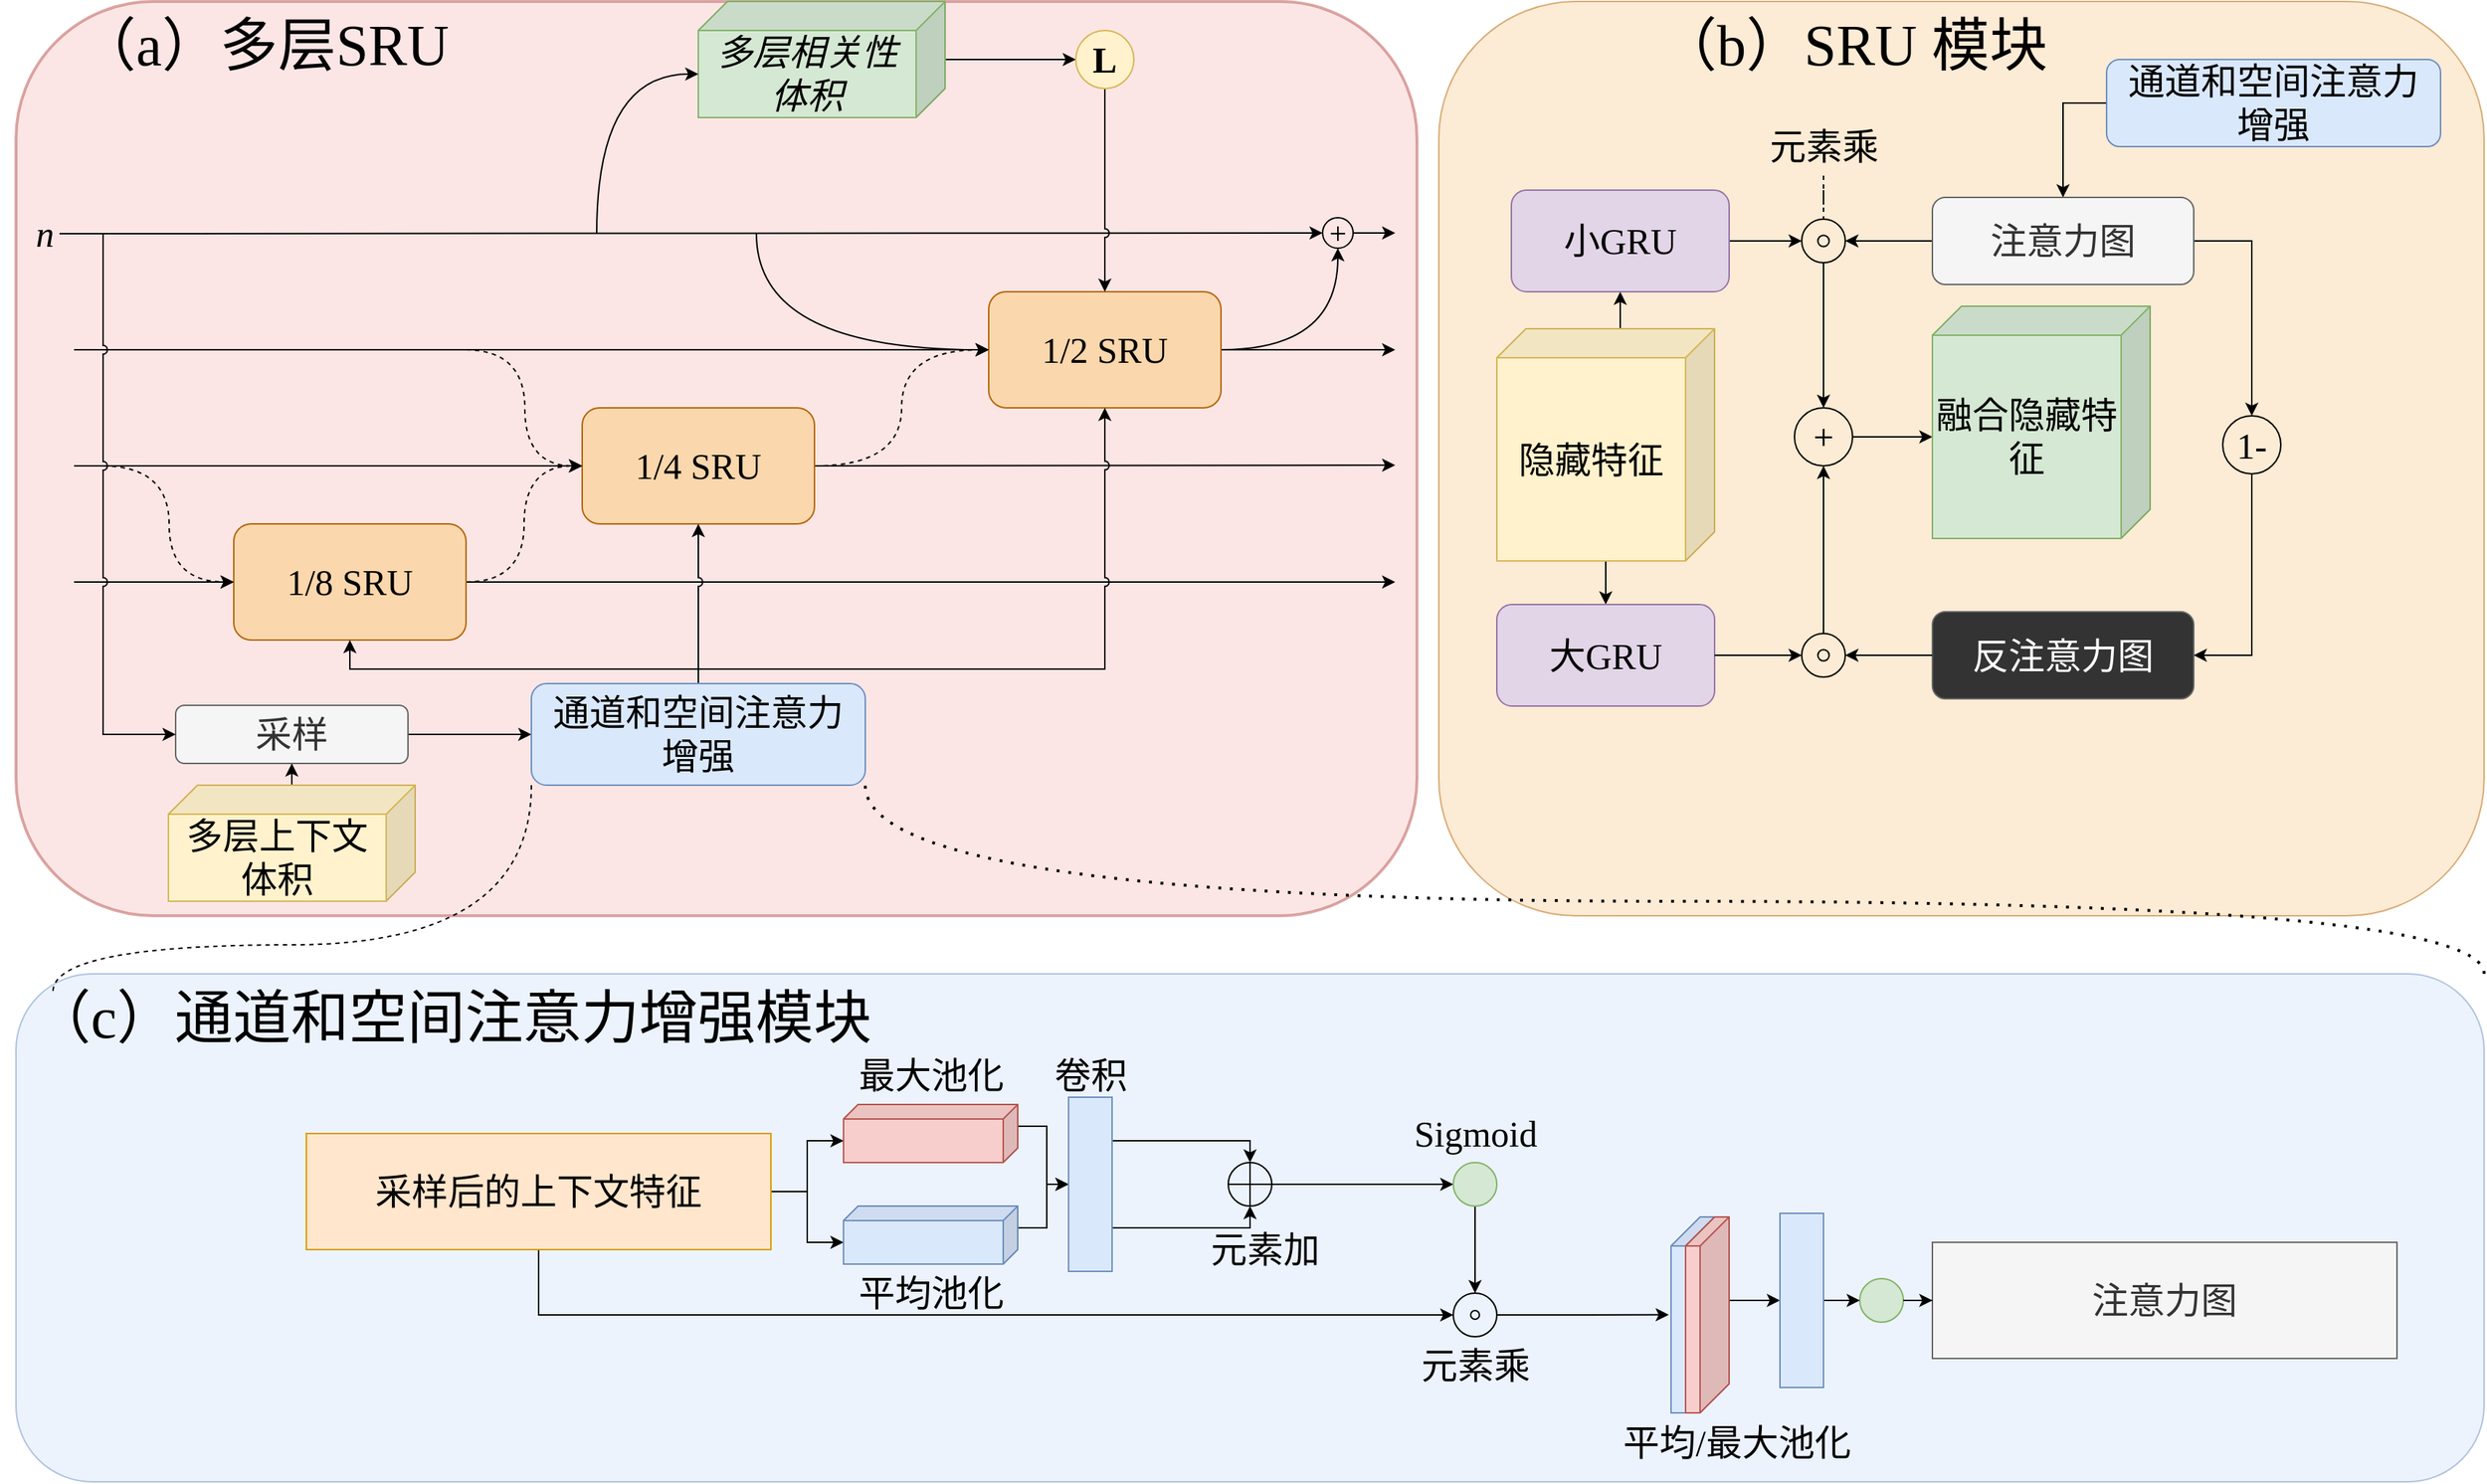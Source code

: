 <mxfile version="26.1.1">
  <diagram name="第 1 页" id="QD8qSTmVVMOeYqs7AV6D">
    <mxGraphModel dx="3462" dy="1873" grid="1" gridSize="10" guides="1" tooltips="1" connect="1" arrows="1" fold="1" page="1" pageScale="1" pageWidth="1600" pageHeight="900" math="0" shadow="0">
      <root>
        <mxCell id="0" />
        <mxCell id="1" parent="0" />
        <mxCell id="DZleaNprDOncaDR-BEbG-37" value="" style="rounded=1;whiteSpace=wrap;html=1;fillColor=#dae8fc;strokeColor=#6c8ebf;fontSize=25;fontFamily=Times New Roman;opacity=50;" vertex="1" parent="1">
          <mxGeometry x="10" y="780" width="1700" height="350" as="geometry" />
        </mxCell>
        <mxCell id="bt093QUSq3RrnNc85Kus-90" value="" style="rounded=1;whiteSpace=wrap;html=1;fontSize=25;fillColor=#fad7ac;strokeColor=#b46504;fontFamily=Times New Roman;opacity=50;" parent="1" vertex="1">
          <mxGeometry x="990" y="110" width="720" height="630" as="geometry" />
        </mxCell>
        <mxCell id="bt093QUSq3RrnNc85Kus-46" value="" style="rounded=1;whiteSpace=wrap;html=1;fillColor=#f8cecc;strokeColor=#b85450;shadow=0;strokeWidth=2;opacity=50;" parent="1" vertex="1">
          <mxGeometry x="10" y="110" width="965" height="630" as="geometry" />
        </mxCell>
        <mxCell id="bt093QUSq3RrnNc85Kus-25" style="edgeStyle=orthogonalEdgeStyle;rounded=0;orthogonalLoop=1;jettySize=auto;html=1;exitX=1;exitY=0.5;exitDx=0;exitDy=0;curved=1;" parent="1" source="bt093QUSq3RrnNc85Kus-2" target="bt093QUSq3RrnNc85Kus-24" edge="1">
          <mxGeometry relative="1" as="geometry" />
        </mxCell>
        <mxCell id="bt093QUSq3RrnNc85Kus-26" style="edgeStyle=orthogonalEdgeStyle;rounded=0;orthogonalLoop=1;jettySize=auto;html=1;" parent="1" source="bt093QUSq3RrnNc85Kus-2" edge="1">
          <mxGeometry relative="1" as="geometry">
            <mxPoint x="960" y="350" as="targetPoint" />
          </mxGeometry>
        </mxCell>
        <mxCell id="bt093QUSq3RrnNc85Kus-2" value="1/2 SRU" style="rounded=1;whiteSpace=wrap;html=1;fontSize=25;fillColor=#fad7ac;strokeColor=#b46504;fontFamily=Times New Roman;" parent="1" vertex="1">
          <mxGeometry x="680" y="310" width="160" height="80" as="geometry" />
        </mxCell>
        <mxCell id="bt093QUSq3RrnNc85Kus-3" value="" style="endArrow=classic;html=1;rounded=0;entryX=0;entryY=0.5;entryDx=0;entryDy=0;exitX=1;exitY=0.5;exitDx=0;exitDy=0;" parent="1" source="bt093QUSq3RrnNc85Kus-15" target="bt093QUSq3RrnNc85Kus-2" edge="1">
          <mxGeometry width="50" height="50" relative="1" as="geometry">
            <mxPoint y="390" as="sourcePoint" />
            <mxPoint x="40" y="370" as="targetPoint" />
          </mxGeometry>
        </mxCell>
        <mxCell id="bt093QUSq3RrnNc85Kus-19" style="edgeStyle=orthogonalEdgeStyle;rounded=0;orthogonalLoop=1;jettySize=auto;html=1;exitX=1;exitY=0.5;exitDx=0;exitDy=0;" parent="1" source="bt093QUSq3RrnNc85Kus-5" edge="1">
          <mxGeometry relative="1" as="geometry">
            <mxPoint x="960" y="429.526" as="targetPoint" />
          </mxGeometry>
        </mxCell>
        <mxCell id="bt093QUSq3RrnNc85Kus-20" style="edgeStyle=orthogonalEdgeStyle;rounded=0;orthogonalLoop=1;jettySize=auto;html=1;exitX=1;exitY=0.5;exitDx=0;exitDy=0;entryX=0;entryY=0.5;entryDx=0;entryDy=0;curved=1;dashed=1;" parent="1" source="bt093QUSq3RrnNc85Kus-5" target="bt093QUSq3RrnNc85Kus-2" edge="1">
          <mxGeometry relative="1" as="geometry" />
        </mxCell>
        <mxCell id="bt093QUSq3RrnNc85Kus-5" value="1/4 SRU" style="rounded=1;whiteSpace=wrap;html=1;fontSize=25;fillColor=#fad7ac;strokeColor=#b46504;fontFamily=Times New Roman;" parent="1" vertex="1">
          <mxGeometry x="400" y="390" width="160" height="80" as="geometry" />
        </mxCell>
        <mxCell id="bt093QUSq3RrnNc85Kus-9" style="edgeStyle=orthogonalEdgeStyle;rounded=0;orthogonalLoop=1;jettySize=auto;html=1;entryX=0;entryY=0.5;entryDx=0;entryDy=0;curved=1;dashed=1;" parent="1" source="bt093QUSq3RrnNc85Kus-6" target="bt093QUSq3RrnNc85Kus-5" edge="1">
          <mxGeometry relative="1" as="geometry" />
        </mxCell>
        <mxCell id="bt093QUSq3RrnNc85Kus-16" style="edgeStyle=orthogonalEdgeStyle;rounded=0;orthogonalLoop=1;jettySize=auto;html=1;" parent="1" source="bt093QUSq3RrnNc85Kus-6" edge="1">
          <mxGeometry relative="1" as="geometry">
            <mxPoint x="960" y="510" as="targetPoint" />
          </mxGeometry>
        </mxCell>
        <mxCell id="bt093QUSq3RrnNc85Kus-6" value="1/8 SRU" style="rounded=1;whiteSpace=wrap;html=1;fontSize=25;fillColor=#fad7ac;strokeColor=#b46504;fontFamily=Times New Roman;" parent="1" vertex="1">
          <mxGeometry x="160" y="470" width="160" height="80" as="geometry" />
        </mxCell>
        <mxCell id="bt093QUSq3RrnNc85Kus-7" value="" style="endArrow=classic;html=1;rounded=0;entryX=0;entryY=0.5;entryDx=0;entryDy=0;exitX=1;exitY=0.5;exitDx=0;exitDy=0;" parent="1" source="bt093QUSq3RrnNc85Kus-12" target="bt093QUSq3RrnNc85Kus-5" edge="1">
          <mxGeometry width="50" height="50" relative="1" as="geometry">
            <mxPoint y="430" as="sourcePoint" />
            <mxPoint x="120" y="429.47" as="targetPoint" />
          </mxGeometry>
        </mxCell>
        <mxCell id="bt093QUSq3RrnNc85Kus-8" value="" style="endArrow=classic;html=1;rounded=0;entryX=0;entryY=0.5;entryDx=0;entryDy=0;exitX=1;exitY=0.5;exitDx=0;exitDy=0;" parent="1" source="bt093QUSq3RrnNc85Kus-14" target="bt093QUSq3RrnNc85Kus-6" edge="1">
          <mxGeometry width="50" height="50" relative="1" as="geometry">
            <mxPoint y="509.47" as="sourcePoint" />
            <mxPoint x="280" y="510" as="targetPoint" />
          </mxGeometry>
        </mxCell>
        <mxCell id="bt093QUSq3RrnNc85Kus-10" value="" style="ellipse;whiteSpace=wrap;html=1;aspect=fixed;" parent="1" vertex="1">
          <mxGeometry y="390" as="geometry" />
        </mxCell>
        <mxCell id="bt093QUSq3RrnNc85Kus-13" style="edgeStyle=orthogonalEdgeStyle;rounded=0;orthogonalLoop=1;jettySize=auto;html=1;entryX=0;entryY=0.5;entryDx=0;entryDy=0;curved=1;dashed=1;" parent="1" target="bt093QUSq3RrnNc85Kus-6" edge="1">
          <mxGeometry relative="1" as="geometry">
            <mxPoint x="70" y="430" as="sourcePoint" />
          </mxGeometry>
        </mxCell>
        <mxCell id="bt093QUSq3RrnNc85Kus-12" value="" style="ellipse;whiteSpace=wrap;html=1;aspect=fixed;fillColor=none;strokeColor=none;" parent="1" vertex="1">
          <mxGeometry x="30" y="420" width="20" height="20" as="geometry" />
        </mxCell>
        <mxCell id="bt093QUSq3RrnNc85Kus-14" value="" style="ellipse;whiteSpace=wrap;html=1;aspect=fixed;fillColor=none;strokeColor=none;" parent="1" vertex="1">
          <mxGeometry x="30" y="500" width="20" height="20" as="geometry" />
        </mxCell>
        <mxCell id="bt093QUSq3RrnNc85Kus-18" style="edgeStyle=orthogonalEdgeStyle;rounded=0;orthogonalLoop=1;jettySize=auto;html=1;entryX=0;entryY=0.5;entryDx=0;entryDy=0;curved=1;dashed=1;" parent="1" target="bt093QUSq3RrnNc85Kus-5" edge="1">
          <mxGeometry relative="1" as="geometry">
            <mxPoint x="320" y="350" as="sourcePoint" />
          </mxGeometry>
        </mxCell>
        <mxCell id="bt093QUSq3RrnNc85Kus-15" value="" style="ellipse;whiteSpace=wrap;html=1;aspect=fixed;fillColor=none;strokeColor=none;" parent="1" vertex="1">
          <mxGeometry x="30" y="340" width="20" height="20" as="geometry" />
        </mxCell>
        <mxCell id="bt093QUSq3RrnNc85Kus-21" value="" style="endArrow=classic;html=1;rounded=0;entryX=0;entryY=0.5;entryDx=0;entryDy=0;exitX=1;exitY=0.5;exitDx=0;exitDy=0;" parent="1" source="bt093QUSq3RrnNc85Kus-22" target="bt093QUSq3RrnNc85Kus-24" edge="1">
          <mxGeometry width="50" height="50" relative="1" as="geometry">
            <mxPoint x="50" y="270" as="sourcePoint" />
            <mxPoint x="720" y="270" as="targetPoint" />
          </mxGeometry>
        </mxCell>
        <mxCell id="bt093QUSq3RrnNc85Kus-30" style="edgeStyle=orthogonalEdgeStyle;rounded=0;orthogonalLoop=1;jettySize=auto;html=1;entryX=0;entryY=0.5;entryDx=0;entryDy=0;curved=1;" parent="1" target="bt093QUSq3RrnNc85Kus-2" edge="1">
          <mxGeometry relative="1" as="geometry">
            <mxPoint x="520" y="270" as="sourcePoint" />
            <Array as="points">
              <mxPoint x="520" y="350" />
            </Array>
          </mxGeometry>
        </mxCell>
        <mxCell id="bt093QUSq3RrnNc85Kus-22" value="n" style="ellipse;whiteSpace=wrap;html=1;aspect=fixed;fillColor=none;strokeColor=none;fontFamily=Times New Roman;fontSize=25;fontStyle=2" parent="1" vertex="1">
          <mxGeometry x="20" y="260" width="20" height="20" as="geometry" />
        </mxCell>
        <mxCell id="bt093QUSq3RrnNc85Kus-31" style="edgeStyle=orthogonalEdgeStyle;rounded=0;orthogonalLoop=1;jettySize=auto;html=1;exitX=1;exitY=0.5;exitDx=0;exitDy=0;" parent="1" source="bt093QUSq3RrnNc85Kus-24" edge="1">
          <mxGeometry relative="1" as="geometry">
            <mxPoint x="960" y="269.526" as="targetPoint" />
            <mxPoint x="891" y="270" as="sourcePoint" />
          </mxGeometry>
        </mxCell>
        <mxCell id="bt093QUSq3RrnNc85Kus-24" value="+" style="ellipse;whiteSpace=wrap;html=1;aspect=fixed;rounded=0;strokeColor=default;align=center;verticalAlign=middle;fontFamily=Times New Roman;fontSize=21;fontColor=default;autosize=1;resizable=1;fillColor=none;gradientColor=none;fontStyle=0;movable=1;rotatable=1;deletable=1;editable=1;locked=0;connectable=1;" parent="1" vertex="1">
          <mxGeometry x="910" y="259" width="21" height="21" as="geometry" />
        </mxCell>
        <mxCell id="bt093QUSq3RrnNc85Kus-29" style="edgeStyle=orthogonalEdgeStyle;rounded=0;orthogonalLoop=1;jettySize=auto;html=1;entryX=0;entryY=0.5;entryDx=0;entryDy=0;" parent="1" source="bt093QUSq3RrnNc85Kus-27" target="bt093QUSq3RrnNc85Kus-28" edge="1">
          <mxGeometry relative="1" as="geometry" />
        </mxCell>
        <mxCell id="bt093QUSq3RrnNc85Kus-27" value="多层相关性体积" style="shape=cube;whiteSpace=wrap;html=1;boundedLbl=1;backgroundOutline=1;darkOpacity=0.05;darkOpacity2=0.1;flipH=1;fillColor=#d5e8d4;strokeColor=#82b366;fontSize=25;fontStyle=2;fontFamily=Times New Roman;" parent="1" vertex="1">
          <mxGeometry x="480" y="110" width="170" height="80" as="geometry" />
        </mxCell>
        <mxCell id="bt093QUSq3RrnNc85Kus-34" style="edgeStyle=orthogonalEdgeStyle;rounded=0;orthogonalLoop=1;jettySize=auto;html=1;entryX=0.5;entryY=0;entryDx=0;entryDy=0;jumpStyle=arc;" parent="1" source="bt093QUSq3RrnNc85Kus-28" target="bt093QUSq3RrnNc85Kus-2" edge="1">
          <mxGeometry relative="1" as="geometry">
            <mxPoint x="760" y="350" as="targetPoint" />
          </mxGeometry>
        </mxCell>
        <mxCell id="bt093QUSq3RrnNc85Kus-28" value="L" style="ellipse;whiteSpace=wrap;html=1;aspect=fixed;fontSize=25;fontFamily=Times New Roman;fontStyle=1;fillColor=#fff2cc;strokeColor=#d6b656;" parent="1" vertex="1">
          <mxGeometry x="740" y="130" width="40" height="40" as="geometry" />
        </mxCell>
        <mxCell id="bt093QUSq3RrnNc85Kus-35" style="edgeStyle=orthogonalEdgeStyle;rounded=0;orthogonalLoop=1;jettySize=auto;html=1;entryX=0;entryY=0;entryDx=170;entryDy=50;entryPerimeter=0;curved=1;" parent="1" target="bt093QUSq3RrnNc85Kus-27" edge="1">
          <mxGeometry relative="1" as="geometry">
            <mxPoint x="410" y="270" as="sourcePoint" />
            <Array as="points">
              <mxPoint x="410" y="160" />
            </Array>
          </mxGeometry>
        </mxCell>
        <mxCell id="bt093QUSq3RrnNc85Kus-40" style="edgeStyle=orthogonalEdgeStyle;rounded=0;orthogonalLoop=1;jettySize=auto;html=1;entryX=0.5;entryY=1;entryDx=0;entryDy=0;" parent="1" source="bt093QUSq3RrnNc85Kus-37" target="bt093QUSq3RrnNc85Kus-38" edge="1">
          <mxGeometry relative="1" as="geometry" />
        </mxCell>
        <mxCell id="bt093QUSq3RrnNc85Kus-37" value="多层上下文体积" style="shape=cube;whiteSpace=wrap;html=1;boundedLbl=1;backgroundOutline=1;darkOpacity=0.05;darkOpacity2=0.1;flipH=1;fillColor=#fff2cc;strokeColor=#d6b656;fontSize=25;fontStyle=0;fontFamily=Times New Roman;" parent="1" vertex="1">
          <mxGeometry x="115" y="650" width="170" height="80" as="geometry" />
        </mxCell>
        <mxCell id="bt093QUSq3RrnNc85Kus-42" style="edgeStyle=orthogonalEdgeStyle;rounded=0;orthogonalLoop=1;jettySize=auto;html=1;exitX=1;exitY=0.5;exitDx=0;exitDy=0;entryX=0;entryY=0.5;entryDx=0;entryDy=0;" parent="1" source="bt093QUSq3RrnNc85Kus-38" target="bt093QUSq3RrnNc85Kus-41" edge="1">
          <mxGeometry relative="1" as="geometry" />
        </mxCell>
        <mxCell id="bt093QUSq3RrnNc85Kus-38" value="采样" style="rounded=1;whiteSpace=wrap;html=1;fontSize=25;fillColor=#f5f5f5;strokeColor=#666666;fontColor=#333333;fontFamily=Times New Roman;" parent="1" vertex="1">
          <mxGeometry x="120" y="595" width="160" height="40" as="geometry" />
        </mxCell>
        <mxCell id="bt093QUSq3RrnNc85Kus-39" style="edgeStyle=orthogonalEdgeStyle;rounded=0;orthogonalLoop=1;jettySize=auto;html=1;exitX=1;exitY=0.5;exitDx=0;exitDy=0;entryX=0;entryY=0.5;entryDx=0;entryDy=0;jumpStyle=arc;" parent="1" source="bt093QUSq3RrnNc85Kus-22" target="bt093QUSq3RrnNc85Kus-38" edge="1">
          <mxGeometry relative="1" as="geometry">
            <Array as="points">
              <mxPoint x="70" y="270" />
              <mxPoint x="70" y="615" />
            </Array>
          </mxGeometry>
        </mxCell>
        <mxCell id="bt093QUSq3RrnNc85Kus-44" style="edgeStyle=orthogonalEdgeStyle;rounded=0;orthogonalLoop=1;jettySize=auto;html=1;entryX=0.5;entryY=1;entryDx=0;entryDy=0;jumpStyle=arc;" parent="1" source="bt093QUSq3RrnNc85Kus-41" target="bt093QUSq3RrnNc85Kus-5" edge="1">
          <mxGeometry relative="1" as="geometry" />
        </mxCell>
        <mxCell id="bt093QUSq3RrnNc85Kus-45" style="edgeStyle=orthogonalEdgeStyle;rounded=0;orthogonalLoop=1;jettySize=auto;html=1;exitX=0.5;exitY=0;exitDx=0;exitDy=0;entryX=0.5;entryY=1;entryDx=0;entryDy=0;jumpStyle=arc;" parent="1" source="bt093QUSq3RrnNc85Kus-41" target="bt093QUSq3RrnNc85Kus-2" edge="1">
          <mxGeometry relative="1" as="geometry">
            <Array as="points">
              <mxPoint x="480" y="570" />
              <mxPoint x="760" y="570" />
            </Array>
          </mxGeometry>
        </mxCell>
        <mxCell id="6Vitij_180k0woX1ZSkT-1" style="edgeStyle=orthogonalEdgeStyle;rounded=0;orthogonalLoop=1;jettySize=auto;html=1;exitX=0.5;exitY=0;exitDx=0;exitDy=0;entryX=0.5;entryY=1;entryDx=0;entryDy=0;" parent="1" source="bt093QUSq3RrnNc85Kus-41" target="bt093QUSq3RrnNc85Kus-6" edge="1">
          <mxGeometry relative="1" as="geometry">
            <Array as="points">
              <mxPoint x="480" y="570" />
              <mxPoint x="240" y="570" />
            </Array>
          </mxGeometry>
        </mxCell>
        <mxCell id="bt093QUSq3RrnNc85Kus-41" value="通道和空间注意力&lt;div&gt;增强&lt;/div&gt;" style="rounded=1;whiteSpace=wrap;html=1;fillColor=#dae8fc;strokeColor=#6c8ebf;fontSize=25;fontFamily=Times New Roman;" parent="1" vertex="1">
          <mxGeometry x="365" y="580" width="230" height="70" as="geometry" />
        </mxCell>
        <mxCell id="bt093QUSq3RrnNc85Kus-47" value="（a）多层SRU" style="text;html=1;align=center;verticalAlign=middle;resizable=0;points=[];autosize=1;strokeColor=none;fillColor=none;fontFamily=Times New Roman;fontSize=40;" parent="1" vertex="1">
          <mxGeometry x="40" y="110" width="280" height="60" as="geometry" />
        </mxCell>
        <mxCell id="bt093QUSq3RrnNc85Kus-51" style="edgeStyle=orthogonalEdgeStyle;rounded=0;orthogonalLoop=1;jettySize=auto;html=1;exitX=0;exitY=0;exitDx=65;exitDy=0;exitPerimeter=0;entryX=0.5;entryY=1;entryDx=0;entryDy=0;" parent="1" source="bt093QUSq3RrnNc85Kus-48" target="bt093QUSq3RrnNc85Kus-49" edge="1">
          <mxGeometry relative="1" as="geometry" />
        </mxCell>
        <mxCell id="bt093QUSq3RrnNc85Kus-52" style="edgeStyle=orthogonalEdgeStyle;rounded=0;orthogonalLoop=1;jettySize=auto;html=1;entryX=0.5;entryY=0;entryDx=0;entryDy=0;" parent="1" source="bt093QUSq3RrnNc85Kus-48" target="bt093QUSq3RrnNc85Kus-50" edge="1">
          <mxGeometry relative="1" as="geometry" />
        </mxCell>
        <mxCell id="bt093QUSq3RrnNc85Kus-48" value="隐藏特征" style="shape=cube;whiteSpace=wrap;html=1;boundedLbl=1;backgroundOutline=1;darkOpacity=0.05;darkOpacity2=0.1;flipH=1;fillColor=#fff2cc;strokeColor=#d6b656;fontSize=25;fontStyle=0;fontFamily=Times New Roman;" parent="1" vertex="1">
          <mxGeometry x="1030" y="335.5" width="150" height="160" as="geometry" />
        </mxCell>
        <mxCell id="bt093QUSq3RrnNc85Kus-67" style="edgeStyle=orthogonalEdgeStyle;rounded=0;orthogonalLoop=1;jettySize=auto;html=1;exitX=1;exitY=0.5;exitDx=0;exitDy=0;entryX=0;entryY=0.5;entryDx=0;entryDy=0;" parent="1" source="bt093QUSq3RrnNc85Kus-49" target="bt093QUSq3RrnNc85Kus-59" edge="1">
          <mxGeometry relative="1" as="geometry" />
        </mxCell>
        <mxCell id="bt093QUSq3RrnNc85Kus-49" value="小GRU" style="rounded=1;whiteSpace=wrap;html=1;fillColor=#e1d5e7;strokeColor=#9673a6;fontSize=25;fontFamily=Times New Roman;" parent="1" vertex="1">
          <mxGeometry x="1040" y="240" width="150" height="70" as="geometry" />
        </mxCell>
        <mxCell id="bt093QUSq3RrnNc85Kus-50" value="大GRU" style="rounded=1;whiteSpace=wrap;html=1;fillColor=#e1d5e7;strokeColor=#9673a6;fontSize=25;fontFamily=Times New Roman;" parent="1" vertex="1">
          <mxGeometry x="1030" y="525.5" width="150" height="70" as="geometry" />
        </mxCell>
        <mxCell id="bt093QUSq3RrnNc85Kus-57" style="edgeStyle=orthogonalEdgeStyle;rounded=0;orthogonalLoop=1;jettySize=auto;html=1;exitX=1;exitY=0.5;exitDx=0;exitDy=0;entryX=0.5;entryY=0;entryDx=0;entryDy=0;" parent="1" source="bt093QUSq3RrnNc85Kus-53" target="bt093QUSq3RrnNc85Kus-56" edge="1">
          <mxGeometry relative="1" as="geometry" />
        </mxCell>
        <mxCell id="bt093QUSq3RrnNc85Kus-68" style="edgeStyle=orthogonalEdgeStyle;rounded=0;orthogonalLoop=1;jettySize=auto;html=1;entryX=1;entryY=0.5;entryDx=0;entryDy=0;" parent="1" source="bt093QUSq3RrnNc85Kus-53" target="bt093QUSq3RrnNc85Kus-59" edge="1">
          <mxGeometry relative="1" as="geometry" />
        </mxCell>
        <mxCell id="bt093QUSq3RrnNc85Kus-53" value="注意力图" style="rounded=1;whiteSpace=wrap;html=1;fillColor=#f5f5f5;fontColor=#333333;strokeColor=#666666;fontFamily=Times New Roman;fontSize=25;" parent="1" vertex="1">
          <mxGeometry x="1330" y="245" width="180" height="60" as="geometry" />
        </mxCell>
        <mxCell id="bt093QUSq3RrnNc85Kus-55" value="反注意力图" style="rounded=1;whiteSpace=wrap;html=1;fillColor=#333333;fontColor=#FFFFFF;strokeColor=#666666;fontFamily=Times New Roman;fontSize=25;" parent="1" vertex="1">
          <mxGeometry x="1330" y="530.5" width="180" height="60" as="geometry" />
        </mxCell>
        <mxCell id="bt093QUSq3RrnNc85Kus-58" style="edgeStyle=orthogonalEdgeStyle;rounded=0;orthogonalLoop=1;jettySize=auto;html=1;exitX=0.5;exitY=1;exitDx=0;exitDy=0;entryX=1;entryY=0.5;entryDx=0;entryDy=0;" parent="1" source="bt093QUSq3RrnNc85Kus-56" target="bt093QUSq3RrnNc85Kus-55" edge="1">
          <mxGeometry relative="1" as="geometry" />
        </mxCell>
        <mxCell id="bt093QUSq3RrnNc85Kus-56" value="1-" style="ellipse;whiteSpace=wrap;html=1;aspect=fixed;rounded=0;strokeColor=default;align=center;verticalAlign=middle;fontFamily=Times New Roman;fontSize=25;fontColor=default;autosize=1;resizable=1;fillColor=none;gradientColor=none;fontStyle=0;movable=1;rotatable=1;deletable=1;editable=1;locked=0;connectable=1;" parent="1" vertex="1">
          <mxGeometry x="1530" y="395.5" width="40" height="40" as="geometry" />
        </mxCell>
        <mxCell id="bt093QUSq3RrnNc85Kus-65" value="" style="group" parent="1" vertex="1" connectable="0">
          <mxGeometry x="1240" y="260" width="30" height="30" as="geometry" />
        </mxCell>
        <mxCell id="bt093QUSq3RrnNc85Kus-59" value="" style="ellipse;whiteSpace=wrap;html=1;aspect=fixed;rounded=0;strokeColor=default;align=center;verticalAlign=middle;fontFamily=Times New Roman;fontSize=25;fontColor=default;autosize=1;resizable=1;fillColor=none;gradientColor=none;fontStyle=0;movable=1;rotatable=1;deletable=1;editable=1;locked=0;connectable=1;container=0;" parent="bt093QUSq3RrnNc85Kus-65" vertex="1">
          <mxGeometry width="30" height="30" as="geometry" />
        </mxCell>
        <mxCell id="bt093QUSq3RrnNc85Kus-60" value="" style="ellipse;whiteSpace=wrap;html=1;aspect=fixed;rounded=0;strokeColor=default;align=center;verticalAlign=middle;fontFamily=Times New Roman;fontSize=25;fontColor=default;autosize=1;resizable=1;fillColor=none;gradientColor=none;fontStyle=0;movable=1;rotatable=1;deletable=1;editable=1;locked=0;connectable=1;container=0;" parent="bt093QUSq3RrnNc85Kus-65" vertex="1">
          <mxGeometry x="11.13" y="11.12" width="7.75" height="7.75" as="geometry" />
        </mxCell>
        <mxCell id="bt093QUSq3RrnNc85Kus-70" style="edgeStyle=orthogonalEdgeStyle;rounded=0;orthogonalLoop=1;jettySize=auto;html=1;entryX=0.5;entryY=0;entryDx=0;entryDy=0;endArrow=none;startFill=0;dashed=1;" parent="1" source="bt093QUSq3RrnNc85Kus-69" target="bt093QUSq3RrnNc85Kus-59" edge="1">
          <mxGeometry relative="1" as="geometry" />
        </mxCell>
        <mxCell id="bt093QUSq3RrnNc85Kus-69" value="元素乘" style="text;html=1;align=center;verticalAlign=middle;resizable=0;points=[];autosize=1;strokeColor=none;fillColor=none;fontFamily=Times New Roman;fontSize=25;dashed=1;" parent="1" vertex="1">
          <mxGeometry x="1205" y="190" width="100" height="40" as="geometry" />
        </mxCell>
        <mxCell id="bt093QUSq3RrnNc85Kus-79" style="edgeStyle=orthogonalEdgeStyle;rounded=0;orthogonalLoop=1;jettySize=auto;html=1;exitX=1;exitY=0.5;exitDx=0;exitDy=0;entryX=0;entryY=0.5;entryDx=0;entryDy=0;" parent="1" source="bt093QUSq3RrnNc85Kus-50" target="bt093QUSq3RrnNc85Kus-82" edge="1">
          <mxGeometry relative="1" as="geometry">
            <mxPoint x="1190" y="565" as="sourcePoint" />
          </mxGeometry>
        </mxCell>
        <mxCell id="bt093QUSq3RrnNc85Kus-80" style="edgeStyle=orthogonalEdgeStyle;rounded=0;orthogonalLoop=1;jettySize=auto;html=1;entryX=1;entryY=0.5;entryDx=0;entryDy=0;exitX=0;exitY=0.5;exitDx=0;exitDy=0;" parent="1" source="bt093QUSq3RrnNc85Kus-55" target="bt093QUSq3RrnNc85Kus-82" edge="1">
          <mxGeometry relative="1" as="geometry">
            <mxPoint x="1330" y="565" as="sourcePoint" />
          </mxGeometry>
        </mxCell>
        <mxCell id="bt093QUSq3RrnNc85Kus-81" value="" style="group" parent="1" vertex="1" connectable="0">
          <mxGeometry x="1240" y="545.5" width="30" height="30" as="geometry" />
        </mxCell>
        <mxCell id="bt093QUSq3RrnNc85Kus-82" value="" style="ellipse;whiteSpace=wrap;html=1;aspect=fixed;rounded=0;strokeColor=default;align=center;verticalAlign=middle;fontFamily=Times New Roman;fontSize=25;fontColor=default;autosize=1;resizable=1;fillColor=none;gradientColor=none;fontStyle=0;movable=1;rotatable=1;deletable=1;editable=1;locked=0;connectable=1;container=0;" parent="bt093QUSq3RrnNc85Kus-81" vertex="1">
          <mxGeometry width="30" height="30" as="geometry" />
        </mxCell>
        <mxCell id="bt093QUSq3RrnNc85Kus-83" value="" style="ellipse;whiteSpace=wrap;html=1;aspect=fixed;rounded=0;strokeColor=default;align=center;verticalAlign=middle;fontFamily=Times New Roman;fontSize=25;fontColor=default;autosize=1;resizable=1;fillColor=none;gradientColor=none;fontStyle=0;movable=1;rotatable=1;deletable=1;editable=1;locked=0;connectable=1;container=0;" parent="bt093QUSq3RrnNc85Kus-81" vertex="1">
          <mxGeometry x="11.13" y="11.12" width="7.75" height="7.75" as="geometry" />
        </mxCell>
        <mxCell id="bt093QUSq3RrnNc85Kus-88" style="edgeStyle=orthogonalEdgeStyle;rounded=0;orthogonalLoop=1;jettySize=auto;html=1;exitX=1;exitY=0.5;exitDx=0;exitDy=0;entryX=0;entryY=0;entryDx=150;entryDy=90;entryPerimeter=0;" parent="1" source="bt093QUSq3RrnNc85Kus-85" target="bt093QUSq3RrnNc85Kus-89" edge="1">
          <mxGeometry relative="1" as="geometry">
            <mxPoint x="1320" y="410" as="targetPoint" />
          </mxGeometry>
        </mxCell>
        <mxCell id="bt093QUSq3RrnNc85Kus-85" value="+" style="ellipse;whiteSpace=wrap;html=1;aspect=fixed;rounded=0;strokeColor=default;align=center;verticalAlign=middle;fontFamily=Times New Roman;fontSize=25;fontColor=default;autosize=1;resizable=1;fillColor=none;gradientColor=none;fontStyle=0;movable=1;rotatable=1;deletable=1;editable=1;locked=0;connectable=1;" parent="1" vertex="1">
          <mxGeometry x="1235" y="390" width="40" height="40" as="geometry" />
        </mxCell>
        <mxCell id="bt093QUSq3RrnNc85Kus-86" style="edgeStyle=orthogonalEdgeStyle;rounded=0;orthogonalLoop=1;jettySize=auto;html=1;exitX=0.5;exitY=1;exitDx=0;exitDy=0;entryX=0.5;entryY=0;entryDx=0;entryDy=0;" parent="1" source="bt093QUSq3RrnNc85Kus-59" target="bt093QUSq3RrnNc85Kus-85" edge="1">
          <mxGeometry relative="1" as="geometry" />
        </mxCell>
        <mxCell id="bt093QUSq3RrnNc85Kus-87" style="edgeStyle=orthogonalEdgeStyle;rounded=0;orthogonalLoop=1;jettySize=auto;html=1;exitX=0.5;exitY=0;exitDx=0;exitDy=0;entryX=0.5;entryY=1;entryDx=0;entryDy=0;" parent="1" source="bt093QUSq3RrnNc85Kus-82" target="bt093QUSq3RrnNc85Kus-85" edge="1">
          <mxGeometry relative="1" as="geometry" />
        </mxCell>
        <mxCell id="bt093QUSq3RrnNc85Kus-89" value="融合隐藏特征" style="shape=cube;whiteSpace=wrap;html=1;boundedLbl=1;backgroundOutline=1;darkOpacity=0.05;darkOpacity2=0.1;flipH=1;fillColor=#d5e8d4;strokeColor=#82b366;fontSize=25;fontStyle=0;fontFamily=Times New Roman;" parent="1" vertex="1">
          <mxGeometry x="1330" y="320" width="150" height="160" as="geometry" />
        </mxCell>
        <mxCell id="bt093QUSq3RrnNc85Kus-91" value="（b）SRU 模块" style="text;html=1;align=center;verticalAlign=middle;resizable=0;points=[];autosize=1;strokeColor=none;fillColor=none;fontFamily=Times New Roman;fontSize=40;" parent="1" vertex="1">
          <mxGeometry x="1130" y="110" width="290" height="60" as="geometry" />
        </mxCell>
        <mxCell id="6Vitij_180k0woX1ZSkT-4" style="edgeStyle=orthogonalEdgeStyle;rounded=0;orthogonalLoop=1;jettySize=auto;html=1;entryX=0.5;entryY=0;entryDx=0;entryDy=0;exitX=0;exitY=0.5;exitDx=0;exitDy=0;" parent="1" source="6Vitij_180k0woX1ZSkT-3" target="bt093QUSq3RrnNc85Kus-53" edge="1">
          <mxGeometry relative="1" as="geometry" />
        </mxCell>
        <mxCell id="6Vitij_180k0woX1ZSkT-3" value="通道和空间注意力&lt;div&gt;增强&lt;/div&gt;" style="rounded=1;whiteSpace=wrap;html=1;fillColor=#dae8fc;strokeColor=#6c8ebf;fontSize=25;fontFamily=Times New Roman;" parent="1" vertex="1">
          <mxGeometry x="1450" y="150" width="230" height="60" as="geometry" />
        </mxCell>
        <mxCell id="DZleaNprDOncaDR-BEbG-1" style="edgeStyle=orthogonalEdgeStyle;rounded=0;orthogonalLoop=1;jettySize=auto;html=1;exitX=0;exitY=0;exitDx=0;exitDy=15;entryX=0.5;entryY=1;entryDx=0;entryDy=0;exitPerimeter=0;" edge="1" parent="1" source="DZleaNprDOncaDR-BEbG-23" target="DZleaNprDOncaDR-BEbG-7">
          <mxGeometry relative="1" as="geometry">
            <mxPoint x="700.0" y="890" as="sourcePoint" />
          </mxGeometry>
        </mxCell>
        <mxCell id="DZleaNprDOncaDR-BEbG-2" style="edgeStyle=orthogonalEdgeStyle;rounded=0;orthogonalLoop=1;jettySize=auto;html=1;exitX=0;exitY=0;exitDx=0;exitDy=40;entryX=0;entryY=0;entryDx=120;entryDy=25;entryPerimeter=0;exitPerimeter=0;" edge="1" parent="1" source="DZleaNprDOncaDR-BEbG-36" target="DZleaNprDOncaDR-BEbG-23">
          <mxGeometry relative="1" as="geometry">
            <mxPoint x="580" y="890" as="targetPoint" />
          </mxGeometry>
        </mxCell>
        <mxCell id="DZleaNprDOncaDR-BEbG-3" style="edgeStyle=orthogonalEdgeStyle;rounded=0;orthogonalLoop=1;jettySize=auto;html=1;exitX=0;exitY=0;exitDx=0;exitDy=15;entryX=0.5;entryY=1;entryDx=0;entryDy=0;exitPerimeter=0;" edge="1" parent="1" source="DZleaNprDOncaDR-BEbG-26" target="DZleaNprDOncaDR-BEbG-7">
          <mxGeometry relative="1" as="geometry">
            <mxPoint x="770" y="920" as="targetPoint" />
            <mxPoint x="700" y="960" as="sourcePoint" />
          </mxGeometry>
        </mxCell>
        <mxCell id="DZleaNprDOncaDR-BEbG-4" style="edgeStyle=orthogonalEdgeStyle;rounded=0;orthogonalLoop=1;jettySize=auto;html=1;exitX=0;exitY=0;exitDx=0;exitDy=40;entryX=0;entryY=0;entryDx=120;entryDy=25;entryPerimeter=0;exitPerimeter=0;" edge="1" parent="1" source="DZleaNprDOncaDR-BEbG-36" target="DZleaNprDOncaDR-BEbG-26">
          <mxGeometry relative="1" as="geometry">
            <mxPoint x="580" y="960" as="targetPoint" />
          </mxGeometry>
        </mxCell>
        <mxCell id="DZleaNprDOncaDR-BEbG-5" style="edgeStyle=orthogonalEdgeStyle;rounded=0;orthogonalLoop=1;jettySize=auto;html=1;exitX=0.75;exitY=0;exitDx=0;exitDy=0;entryX=0.5;entryY=1;entryDx=0;entryDy=0;" edge="1" parent="1" source="DZleaNprDOncaDR-BEbG-7" target="DZleaNprDOncaDR-BEbG-9">
          <mxGeometry relative="1" as="geometry">
            <mxPoint x="810" y="955" as="sourcePoint" />
            <Array as="points">
              <mxPoint x="860" y="955" />
            </Array>
          </mxGeometry>
        </mxCell>
        <mxCell id="DZleaNprDOncaDR-BEbG-6" style="edgeStyle=orthogonalEdgeStyle;rounded=0;orthogonalLoop=1;jettySize=auto;html=1;exitX=0.25;exitY=0;exitDx=0;exitDy=0;entryX=0.5;entryY=0;entryDx=0;entryDy=0;" edge="1" parent="1" source="DZleaNprDOncaDR-BEbG-7" target="DZleaNprDOncaDR-BEbG-9">
          <mxGeometry relative="1" as="geometry">
            <Array as="points">
              <mxPoint x="860" y="895" />
            </Array>
          </mxGeometry>
        </mxCell>
        <mxCell id="DZleaNprDOncaDR-BEbG-7" value="" style="rounded=0;whiteSpace=wrap;html=1;rotation=90;fillColor=#dae8fc;strokeColor=#6c8ebf;fontFamily=Times New Roman;fontSize=25;" vertex="1" parent="1">
          <mxGeometry x="690" y="910" width="120" height="30" as="geometry" />
        </mxCell>
        <mxCell id="DZleaNprDOncaDR-BEbG-8" style="edgeStyle=orthogonalEdgeStyle;rounded=0;orthogonalLoop=1;jettySize=auto;html=1;exitX=1;exitY=0.5;exitDx=0;exitDy=0;entryX=0;entryY=0.5;entryDx=0;entryDy=0;" edge="1" parent="1" source="DZleaNprDOncaDR-BEbG-9" target="DZleaNprDOncaDR-BEbG-14">
          <mxGeometry relative="1" as="geometry">
            <mxPoint x="900" y="925.286" as="targetPoint" />
          </mxGeometry>
        </mxCell>
        <mxCell id="DZleaNprDOncaDR-BEbG-9" value="" style="ellipse;whiteSpace=wrap;html=1;aspect=fixed;fillColor=none;fontStyle=1" vertex="1" parent="1">
          <mxGeometry x="845" y="910" width="30" height="30" as="geometry" />
        </mxCell>
        <mxCell id="DZleaNprDOncaDR-BEbG-10" value="" style="endArrow=none;html=1;rounded=0;exitX=0;exitY=0.5;exitDx=0;exitDy=0;entryX=1;entryY=0.5;entryDx=0;entryDy=0;" edge="1" parent="1" source="DZleaNprDOncaDR-BEbG-9" target="DZleaNprDOncaDR-BEbG-9">
          <mxGeometry width="50" height="50" relative="1" as="geometry">
            <mxPoint x="870" y="960" as="sourcePoint" />
            <mxPoint x="920" y="910" as="targetPoint" />
            <Array as="points" />
          </mxGeometry>
        </mxCell>
        <mxCell id="DZleaNprDOncaDR-BEbG-11" value="" style="endArrow=none;html=1;rounded=0;exitX=0.5;exitY=0;exitDx=0;exitDy=0;entryX=0.5;entryY=1;entryDx=0;entryDy=0;" edge="1" parent="1" source="DZleaNprDOncaDR-BEbG-9" target="DZleaNprDOncaDR-BEbG-9">
          <mxGeometry width="50" height="50" relative="1" as="geometry">
            <mxPoint x="860" y="940" as="sourcePoint" />
            <mxPoint x="940" y="940" as="targetPoint" />
          </mxGeometry>
        </mxCell>
        <mxCell id="DZleaNprDOncaDR-BEbG-12" value="卷积" style="text;html=1;align=center;verticalAlign=middle;resizable=0;points=[];autosize=1;strokeColor=none;fillColor=none;fontSize=25;fontFamily=Times New Roman;" vertex="1" parent="1">
          <mxGeometry x="715" y="830" width="70" height="40" as="geometry" />
        </mxCell>
        <mxCell id="DZleaNprDOncaDR-BEbG-13" style="edgeStyle=orthogonalEdgeStyle;rounded=0;orthogonalLoop=1;jettySize=auto;html=1;entryX=0.5;entryY=0;entryDx=0;entryDy=0;" edge="1" parent="1" source="DZleaNprDOncaDR-BEbG-14" target="DZleaNprDOncaDR-BEbG-16">
          <mxGeometry relative="1" as="geometry" />
        </mxCell>
        <mxCell id="DZleaNprDOncaDR-BEbG-14" value="" style="ellipse;whiteSpace=wrap;html=1;aspect=fixed;fillColor=#d5e8d4;fontStyle=1;strokeColor=#82b366;" vertex="1" parent="1">
          <mxGeometry x="1000" y="910" width="30" height="30" as="geometry" />
        </mxCell>
        <mxCell id="DZleaNprDOncaDR-BEbG-15" value="" style="group" vertex="1" connectable="0" parent="1">
          <mxGeometry x="1000" y="1000" width="30" height="30" as="geometry" />
        </mxCell>
        <mxCell id="DZleaNprDOncaDR-BEbG-16" value="" style="ellipse;whiteSpace=wrap;html=1;aspect=fixed;fillColor=none;fontStyle=1" vertex="1" parent="DZleaNprDOncaDR-BEbG-15">
          <mxGeometry width="30" height="30" as="geometry" />
        </mxCell>
        <mxCell id="DZleaNprDOncaDR-BEbG-17" value="" style="ellipse;whiteSpace=wrap;html=1;aspect=fixed;fillColor=none;fontStyle=1" vertex="1" parent="DZleaNprDOncaDR-BEbG-15">
          <mxGeometry x="12" y="12" width="6" height="6" as="geometry" />
        </mxCell>
        <mxCell id="DZleaNprDOncaDR-BEbG-18" style="edgeStyle=orthogonalEdgeStyle;rounded=0;orthogonalLoop=1;jettySize=auto;html=1;exitX=0;exitY=0;exitDx=160;exitDy=80;entryX=0;entryY=0.5;entryDx=0;entryDy=0;exitPerimeter=0;" edge="1" parent="1" source="DZleaNprDOncaDR-BEbG-36" target="DZleaNprDOncaDR-BEbG-16">
          <mxGeometry relative="1" as="geometry" />
        </mxCell>
        <mxCell id="DZleaNprDOncaDR-BEbG-19" value="元素加" style="text;html=1;align=center;verticalAlign=middle;resizable=0;points=[];autosize=1;strokeColor=none;fillColor=none;fontSize=25;fontFamily=Times New Roman;" vertex="1" parent="1">
          <mxGeometry x="820" y="950" width="100" height="40" as="geometry" />
        </mxCell>
        <mxCell id="DZleaNprDOncaDR-BEbG-20" value="元素乘" style="text;html=1;align=center;verticalAlign=middle;resizable=0;points=[];autosize=1;strokeColor=none;fillColor=none;fontSize=25;fontFamily=Times New Roman;" vertex="1" parent="1">
          <mxGeometry x="965" y="1030" width="100" height="40" as="geometry" />
        </mxCell>
        <mxCell id="DZleaNprDOncaDR-BEbG-21" value="Sigmoid" style="text;html=1;align=center;verticalAlign=middle;resizable=0;points=[];autosize=1;strokeColor=none;fillColor=none;fontSize=25;fontFamily=Times New Roman;" vertex="1" parent="1">
          <mxGeometry x="960" y="870" width="110" height="40" as="geometry" />
        </mxCell>
        <mxCell id="DZleaNprDOncaDR-BEbG-22" value="" style="shape=cube;whiteSpace=wrap;html=1;boundedLbl=1;backgroundOutline=1;darkOpacity=0.05;darkOpacity2=0.1;flipH=1;size=20;fillColor=#dae8fc;strokeColor=#6c8ebf;" vertex="1" parent="1">
          <mxGeometry x="1150" y="947.5" width="30" height="135" as="geometry" />
        </mxCell>
        <mxCell id="DZleaNprDOncaDR-BEbG-23" value="" style="shape=cube;whiteSpace=wrap;html=1;boundedLbl=1;backgroundOutline=1;darkOpacity=0.05;darkOpacity2=0.1;flipH=1;size=10;fillColor=#f8cecc;strokeColor=#b85450;" vertex="1" parent="1">
          <mxGeometry x="580" y="870" width="120" height="40" as="geometry" />
        </mxCell>
        <mxCell id="DZleaNprDOncaDR-BEbG-24" style="edgeStyle=orthogonalEdgeStyle;rounded=0;orthogonalLoop=1;jettySize=auto;html=1;exitX=1;exitY=0.5;exitDx=0;exitDy=0;entryX=1.052;entryY=0.499;entryDx=0;entryDy=0;entryPerimeter=0;" edge="1" parent="1" source="DZleaNprDOncaDR-BEbG-16" target="DZleaNprDOncaDR-BEbG-22">
          <mxGeometry relative="1" as="geometry">
            <mxPoint x="1190" y="1014.789" as="targetPoint" />
          </mxGeometry>
        </mxCell>
        <mxCell id="DZleaNprDOncaDR-BEbG-25" value="平均/最大池化" style="text;html=1;align=center;verticalAlign=middle;resizable=0;points=[];autosize=1;strokeColor=none;fillColor=none;fontSize=25;fontFamily=Times New Roman;" vertex="1" parent="1">
          <mxGeometry x="1105" y="1082.5" width="180" height="40" as="geometry" />
        </mxCell>
        <mxCell id="DZleaNprDOncaDR-BEbG-26" value="" style="shape=cube;whiteSpace=wrap;html=1;boundedLbl=1;backgroundOutline=1;darkOpacity=0.05;darkOpacity2=0.1;flipH=1;size=10;fillColor=#dae8fc;strokeColor=#6c8ebf;" vertex="1" parent="1">
          <mxGeometry x="580" y="940" width="120" height="40" as="geometry" />
        </mxCell>
        <mxCell id="DZleaNprDOncaDR-BEbG-27" value="最大池化" style="text;html=1;align=center;verticalAlign=middle;resizable=0;points=[];autosize=1;strokeColor=none;fillColor=none;fontSize=25;fontFamily=Times New Roman;" vertex="1" parent="1">
          <mxGeometry x="580" y="830" width="120" height="40" as="geometry" />
        </mxCell>
        <mxCell id="DZleaNprDOncaDR-BEbG-28" value="平均池化" style="text;html=1;align=center;verticalAlign=middle;resizable=0;points=[];autosize=1;strokeColor=none;fillColor=none;fontSize=25;fontFamily=Times New Roman;" vertex="1" parent="1">
          <mxGeometry x="580" y="980" width="120" height="40" as="geometry" />
        </mxCell>
        <mxCell id="DZleaNprDOncaDR-BEbG-29" style="edgeStyle=orthogonalEdgeStyle;rounded=0;orthogonalLoop=1;jettySize=auto;html=1;exitX=0;exitY=0;exitDx=0;exitDy=57.5;exitPerimeter=0;entryX=0.5;entryY=1;entryDx=0;entryDy=0;" edge="1" parent="1" source="DZleaNprDOncaDR-BEbG-30" target="DZleaNprDOncaDR-BEbG-33">
          <mxGeometry relative="1" as="geometry" />
        </mxCell>
        <mxCell id="DZleaNprDOncaDR-BEbG-30" value="" style="shape=cube;whiteSpace=wrap;html=1;boundedLbl=1;backgroundOutline=1;darkOpacity=0.05;darkOpacity2=0.1;flipH=1;size=20;fillColor=#f8cecc;strokeColor=#b85450;" vertex="1" parent="1">
          <mxGeometry x="1160" y="947.5" width="30" height="135" as="geometry" />
        </mxCell>
        <mxCell id="DZleaNprDOncaDR-BEbG-31" value="" style="ellipse;whiteSpace=wrap;html=1;aspect=fixed;fillColor=#d5e8d4;fontStyle=1;strokeColor=#82b366;" vertex="1" parent="1">
          <mxGeometry x="1280" y="990" width="30" height="30" as="geometry" />
        </mxCell>
        <mxCell id="DZleaNprDOncaDR-BEbG-32" style="edgeStyle=orthogonalEdgeStyle;rounded=0;orthogonalLoop=1;jettySize=auto;html=1;entryX=0;entryY=0.5;entryDx=0;entryDy=0;" edge="1" parent="1" source="DZleaNprDOncaDR-BEbG-33" target="DZleaNprDOncaDR-BEbG-31">
          <mxGeometry relative="1" as="geometry" />
        </mxCell>
        <mxCell id="DZleaNprDOncaDR-BEbG-33" value="" style="rounded=0;whiteSpace=wrap;html=1;rotation=90;fillColor=#dae8fc;strokeColor=#6c8ebf;fontFamily=Times New Roman;fontSize=25;" vertex="1" parent="1">
          <mxGeometry x="1180" y="990" width="120" height="30" as="geometry" />
        </mxCell>
        <mxCell id="DZleaNprDOncaDR-BEbG-34" value="注意力图" style="shape=cube;whiteSpace=wrap;html=1;boundedLbl=1;backgroundOutline=1;darkOpacity=0.05;darkOpacity2=0.1;flipH=1;size=0;fillColor=#f5f5f5;strokeColor=#666666;fontFamily=Times New Roman;fontSize=25;fontColor=#333333;" vertex="1" parent="1">
          <mxGeometry x="1330" y="965" width="320" height="80" as="geometry" />
        </mxCell>
        <mxCell id="DZleaNprDOncaDR-BEbG-35" style="edgeStyle=orthogonalEdgeStyle;rounded=0;orthogonalLoop=1;jettySize=auto;html=1;entryX=0;entryY=0;entryDx=320;entryDy=40;entryPerimeter=0;" edge="1" parent="1" source="DZleaNprDOncaDR-BEbG-31" target="DZleaNprDOncaDR-BEbG-34">
          <mxGeometry relative="1" as="geometry" />
        </mxCell>
        <mxCell id="DZleaNprDOncaDR-BEbG-36" value="采样后的上下文特征" style="shape=cube;whiteSpace=wrap;html=1;boundedLbl=1;backgroundOutline=1;darkOpacity=0.05;darkOpacity2=0.1;flipH=1;size=0;fillColor=#ffe6cc;strokeColor=#d79b00;fontFamily=Times New Roman;fontSize=25;fontStyle=0" vertex="1" parent="1">
          <mxGeometry x="210" y="890" width="320" height="80" as="geometry" />
        </mxCell>
        <mxCell id="DZleaNprDOncaDR-BEbG-39" style="rounded=0;orthogonalLoop=1;jettySize=auto;html=1;exitX=0;exitY=1;exitDx=0;exitDy=0;entryX=0.015;entryY=0.035;entryDx=0;entryDy=0;entryPerimeter=0;dashed=1;edgeStyle=orthogonalEdgeStyle;curved=1;endArrow=none;startFill=0;" edge="1" parent="1" source="bt093QUSq3RrnNc85Kus-41" target="DZleaNprDOncaDR-BEbG-37">
          <mxGeometry relative="1" as="geometry">
            <Array as="points">
              <mxPoint x="365" y="760" />
              <mxPoint x="36" y="760" />
            </Array>
          </mxGeometry>
        </mxCell>
        <mxCell id="DZleaNprDOncaDR-BEbG-41" value="" style="endArrow=none;dashed=1;html=1;dashPattern=1 3;strokeWidth=2;rounded=0;entryX=1;entryY=1;entryDx=0;entryDy=0;exitX=1;exitY=0;exitDx=0;exitDy=0;edgeStyle=orthogonalEdgeStyle;curved=1;" edge="1" parent="1" source="DZleaNprDOncaDR-BEbG-37" target="bt093QUSq3RrnNc85Kus-41">
          <mxGeometry width="50" height="50" relative="1" as="geometry">
            <mxPoint x="830" y="860" as="sourcePoint" />
            <mxPoint x="880" y="810" as="targetPoint" />
            <Array as="points">
              <mxPoint x="1710" y="730" />
              <mxPoint x="595" y="730" />
            </Array>
          </mxGeometry>
        </mxCell>
        <mxCell id="DZleaNprDOncaDR-BEbG-43" value="（c）通道和空间注意力增强模块" style="text;align=center;verticalAlign=middle;resizable=0;points=[];autosize=1;strokeColor=none;fillColor=none;html=1;fontSize=40;fontFamily=Times New Roman;" vertex="1" parent="1">
          <mxGeometry x="10" y="780" width="600" height="60" as="geometry" />
        </mxCell>
      </root>
    </mxGraphModel>
  </diagram>
</mxfile>
